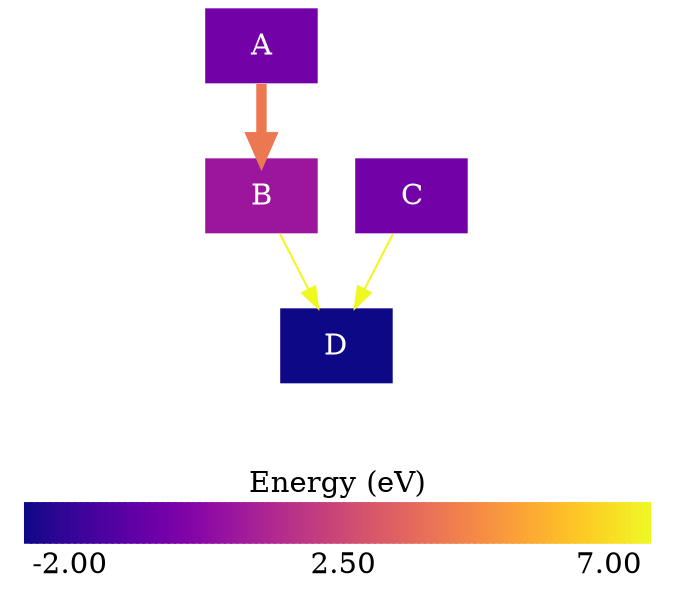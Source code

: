 strict digraph {

    graph [
        rankdir=TB,
        ranksep=0.5,
        nodesep=0.25
    ];
    
    node [
        shape=plaintext,
        style=filled
    ];
    
    edge [
        weight=2.
    ];


    "A" [
        label=<
        <TABLE BORDER="0" CELLBORDER="0" CELLSPACING="0" CELLPADDING="0">
          <TR>
            <TD><FONT COLOR="#ffffff">A</FONT></TD>
          </TR>
        </TABLE>
        >
        ,
        fillcolor="#7301a8"
    ];
    
    "B" [
        label=<
        <TABLE BORDER="0" CELLBORDER="0" CELLSPACING="0" CELLPADDING="0">
          <TR>
            <TD><FONT COLOR="#ffffff">B</FONT></TD>
          </TR>
        </TABLE>
        >
        ,
        fillcolor="#9b169d"
    ];
    
    "C" [
        label=<
        <TABLE BORDER="0" CELLBORDER="0" CELLSPACING="0" CELLPADDING="0">
          <TR>
            <TD><FONT COLOR="#ffffff">C</FONT></TD>
          </TR>
        </TABLE>
        >
        ,
        fillcolor="#7301a8"
    ];
    
    "D" [
        label=<
        <TABLE BORDER="0" CELLBORDER="0" CELLSPACING="0" CELLPADDING="0">
          <TR>
            <TD><FONT COLOR="#ffffff">D</FONT></TD>
          </TR>
        </TABLE>
        >
        ,
        fillcolor="#0d0886"
    ];
    
    "Colorbar" [
        fillcolor="#ffffff",
        label=<<TABLE BORDER="0" CELLBORDER="0" CELLSPACING="-1">
            <TR>
                <TD COLSPAN="100">Energy (eV)</TD>
            </TR>
            <TR>
                <TD BGCOLOR="#0d0886:#150789" WIDTH="1" HEIGHT="20"></TD>
                <TD BGCOLOR="#150789:#1b068c" WIDTH="1" HEIGHT="20"></TD>
                <TD BGCOLOR="#1b068c:#21068f" WIDTH="1" HEIGHT="20"></TD>
                <TD BGCOLOR="#21068f:#260591" WIDTH="1" HEIGHT="20"></TD>
                <TD BGCOLOR="#260591:#2b0593" WIDTH="1" HEIGHT="20"></TD>
                <TD BGCOLOR="#2b0593:#300595" WIDTH="1" HEIGHT="20"></TD>
                <TD BGCOLOR="#300595:#340497" WIDTH="1" HEIGHT="20"></TD>
                <TD BGCOLOR="#340497:#390499" WIDTH="1" HEIGHT="20"></TD>
                <TD BGCOLOR="#390499:#3d049b" WIDTH="1" HEIGHT="20"></TD>
                <TD BGCOLOR="#3d049b:#41039c" WIDTH="1" HEIGHT="20"></TD>
                <TD BGCOLOR="#41039c:#46039e" WIDTH="1" HEIGHT="20"></TD>
                <TD BGCOLOR="#46039e:#4a03a0" WIDTH="1" HEIGHT="20"></TD>
                <TD BGCOLOR="#4a03a0:#4e02a1" WIDTH="1" HEIGHT="20"></TD>
                <TD BGCOLOR="#4e02a1:#5202a2" WIDTH="1" HEIGHT="20"></TD>
                <TD BGCOLOR="#5202a2:#5601a3" WIDTH="1" HEIGHT="20"></TD>
                <TD BGCOLOR="#5601a3:#5a01a4" WIDTH="1" HEIGHT="20"></TD>
                <TD BGCOLOR="#5a01a4:#5e01a5" WIDTH="1" HEIGHT="20"></TD>
                <TD BGCOLOR="#5e01a5:#6200a6" WIDTH="1" HEIGHT="20"></TD>
                <TD BGCOLOR="#6200a6:#6600a7" WIDTH="1" HEIGHT="20"></TD>
                <TD BGCOLOR="#6600a7:#6a00a7" WIDTH="1" HEIGHT="20"></TD>
                <TD BGCOLOR="#6a00a7:#6e00a7" WIDTH="1" HEIGHT="20"></TD>
                <TD BGCOLOR="#6e00a7:#7201a8" WIDTH="1" HEIGHT="20"></TD>
                <TD BGCOLOR="#7201a8:#7601a8" WIDTH="1" HEIGHT="20"></TD>
                <TD BGCOLOR="#7601a8:#7902a7" WIDTH="1" HEIGHT="20"></TD>
                <TD BGCOLOR="#7902a7:#7d03a7" WIDTH="1" HEIGHT="20"></TD>
                <TD BGCOLOR="#7d03a7:#8104a6" WIDTH="1" HEIGHT="20"></TD>
                <TD BGCOLOR="#8104a6:#8506a6" WIDTH="1" HEIGHT="20"></TD>
                <TD BGCOLOR="#8506a6:#8808a5" WIDTH="1" HEIGHT="20"></TD>
                <TD BGCOLOR="#8808a5:#8c0aa4" WIDTH="1" HEIGHT="20"></TD>
                <TD BGCOLOR="#8c0aa4:#900da3" WIDTH="1" HEIGHT="20"></TD>
                <TD BGCOLOR="#900da3:#9310a1" WIDTH="1" HEIGHT="20"></TD>
                <TD BGCOLOR="#9310a1:#9712a0" WIDTH="1" HEIGHT="20"></TD>
                <TD BGCOLOR="#9712a0:#9a159e" WIDTH="1" HEIGHT="20"></TD>
                <TD BGCOLOR="#9a159e:#9d189c" WIDTH="1" HEIGHT="20"></TD>
                <TD BGCOLOR="#9d189c:#a11b9a" WIDTH="1" HEIGHT="20"></TD>
                <TD BGCOLOR="#a11b9a:#a41e98" WIDTH="1" HEIGHT="20"></TD>
                <TD BGCOLOR="#a41e98:#a72196" WIDTH="1" HEIGHT="20"></TD>
                <TD BGCOLOR="#a72196:#aa2494" WIDTH="1" HEIGHT="20"></TD>
                <TD BGCOLOR="#aa2494:#ad2691" WIDTH="1" HEIGHT="20"></TD>
                <TD BGCOLOR="#ad2691:#b0298f" WIDTH="1" HEIGHT="20"></TD>
                <TD BGCOLOR="#b0298f:#b32c8d" WIDTH="1" HEIGHT="20"></TD>
                <TD BGCOLOR="#b32c8d:#b62f8a" WIDTH="1" HEIGHT="20"></TD>
                <TD BGCOLOR="#b62f8a:#b83288" WIDTH="1" HEIGHT="20"></TD>
                <TD BGCOLOR="#b83288:#bb3586" WIDTH="1" HEIGHT="20"></TD>
                <TD BGCOLOR="#bb3586:#be3883" WIDTH="1" HEIGHT="20"></TD>
                <TD BGCOLOR="#be3883:#c03b81" WIDTH="1" HEIGHT="20"></TD>
                <TD BGCOLOR="#c03b81:#c33d7e" WIDTH="1" HEIGHT="20"></TD>
                <TD BGCOLOR="#c33d7e:#c6407c" WIDTH="1" HEIGHT="20"></TD>
                <TD BGCOLOR="#c6407c:#c8437a" WIDTH="1" HEIGHT="20"></TD>
                <TD BGCOLOR="#c8437a:#ca4677" WIDTH="1" HEIGHT="20"></TD>
                <TD BGCOLOR="#ca4677:#cd4975" WIDTH="1" HEIGHT="20"></TD>
                <TD BGCOLOR="#cd4975:#cf4c73" WIDTH="1" HEIGHT="20"></TD>
                <TD BGCOLOR="#cf4c73:#d14f71" WIDTH="1" HEIGHT="20"></TD>
                <TD BGCOLOR="#d14f71:#d4526e" WIDTH="1" HEIGHT="20"></TD>
                <TD BGCOLOR="#d4526e:#d6556c" WIDTH="1" HEIGHT="20"></TD>
                <TD BGCOLOR="#d6556c:#d8586a" WIDTH="1" HEIGHT="20"></TD>
                <TD BGCOLOR="#d8586a:#da5a68" WIDTH="1" HEIGHT="20"></TD>
                <TD BGCOLOR="#da5a68:#dc5d65" WIDTH="1" HEIGHT="20"></TD>
                <TD BGCOLOR="#dc5d65:#de6063" WIDTH="1" HEIGHT="20"></TD>
                <TD BGCOLOR="#de6063:#e06361" WIDTH="1" HEIGHT="20"></TD>
                <TD BGCOLOR="#e06361:#e2665f" WIDTH="1" HEIGHT="20"></TD>
                <TD BGCOLOR="#e2665f:#e4695d" WIDTH="1" HEIGHT="20"></TD>
                <TD BGCOLOR="#e4695d:#e66c5a" WIDTH="1" HEIGHT="20"></TD>
                <TD BGCOLOR="#e66c5a:#e76f58" WIDTH="1" HEIGHT="20"></TD>
                <TD BGCOLOR="#e76f58:#e97356" WIDTH="1" HEIGHT="20"></TD>
                <TD BGCOLOR="#e97356:#eb7654" WIDTH="1" HEIGHT="20"></TD>
                <TD BGCOLOR="#eb7654:#ed7952" WIDTH="1" HEIGHT="20"></TD>
                <TD BGCOLOR="#ed7952:#ee7c4f" WIDTH="1" HEIGHT="20"></TD>
                <TD BGCOLOR="#ee7c4f:#f07f4d" WIDTH="1" HEIGHT="20"></TD>
                <TD BGCOLOR="#f07f4d:#f1834b" WIDTH="1" HEIGHT="20"></TD>
                <TD BGCOLOR="#f1834b:#f28649" WIDTH="1" HEIGHT="20"></TD>
                <TD BGCOLOR="#f28649:#f48947" WIDTH="1" HEIGHT="20"></TD>
                <TD BGCOLOR="#f48947:#f58d44" WIDTH="1" HEIGHT="20"></TD>
                <TD BGCOLOR="#f58d44:#f69042" WIDTH="1" HEIGHT="20"></TD>
                <TD BGCOLOR="#f69042:#f79440" WIDTH="1" HEIGHT="20"></TD>
                <TD BGCOLOR="#f79440:#f8973e" WIDTH="1" HEIGHT="20"></TD>
                <TD BGCOLOR="#f8973e:#f99b3c" WIDTH="1" HEIGHT="20"></TD>
                <TD BGCOLOR="#f99b3c:#fa9e39" WIDTH="1" HEIGHT="20"></TD>
                <TD BGCOLOR="#fa9e39:#fba237" WIDTH="1" HEIGHT="20"></TD>
                <TD BGCOLOR="#fba237:#fba635" WIDTH="1" HEIGHT="20"></TD>
                <TD BGCOLOR="#fba635:#fca933" WIDTH="1" HEIGHT="20"></TD>
                <TD BGCOLOR="#fca933:#fcad31" WIDTH="1" HEIGHT="20"></TD>
                <TD BGCOLOR="#fcad31:#fdb12f" WIDTH="1" HEIGHT="20"></TD>
                <TD BGCOLOR="#fdb12f:#fdb52d" WIDTH="1" HEIGHT="20"></TD>
                <TD BGCOLOR="#fdb52d:#fdb92b" WIDTH="1" HEIGHT="20"></TD>
                <TD BGCOLOR="#fdb92b:#fdbd29" WIDTH="1" HEIGHT="20"></TD>
                <TD BGCOLOR="#fdbd29:#fdc128" WIDTH="1" HEIGHT="20"></TD>
                <TD BGCOLOR="#fdc128:#fcc527" WIDTH="1" HEIGHT="20"></TD>
                <TD BGCOLOR="#fcc527:#fcc925" WIDTH="1" HEIGHT="20"></TD>
                <TD BGCOLOR="#fcc925:#fbcd24" WIDTH="1" HEIGHT="20"></TD>
                <TD BGCOLOR="#fbcd24:#fbd124" WIDTH="1" HEIGHT="20"></TD>
                <TD BGCOLOR="#fbd124:#fad524" WIDTH="1" HEIGHT="20"></TD>
                <TD BGCOLOR="#fad524:#f9d924" WIDTH="1" HEIGHT="20"></TD>
                <TD BGCOLOR="#f9d924:#f8de24" WIDTH="1" HEIGHT="20"></TD>
                <TD BGCOLOR="#f8de24:#f7e225" WIDTH="1" HEIGHT="20"></TD>
                <TD BGCOLOR="#f7e225:#f5e625" WIDTH="1" HEIGHT="20"></TD>
                <TD BGCOLOR="#f5e625:#f4eb26" WIDTH="1" HEIGHT="20"></TD>
                <TD BGCOLOR="#f4eb26:#f2ef26" WIDTH="1" HEIGHT="20"></TD>
                <TD BGCOLOR="#f2ef26:#f0f425" WIDTH="1" HEIGHT="20"></TD>
                <TD BGCOLOR="#f0f425:#eff821" WIDTH="1" HEIGHT="20"></TD>
            </TR>
            <TR>
                <TD COLSPAN="100%">
                    <TABLE BORDER="0" CELLBORDER="0" CELLSPACING="0" WIDTH="100%">
                        <TR>
                            <TD ALIGN="LEFT" WIDTH="33%">-2.00</TD>
                            <TD ALIGN="CENTER" WIDTH="34%">2.50</TD>
                            <TD ALIGN="RIGHT" WIDTH="33%">7.00</TD>
                        </TR>
                    </TABLE>
                </TD>
            </TR>
        </TABLE>>
    ];


    "A" -> "B"[
        color="#ec7852",
        penwidth=5.0
    ];
    
    "B" -> "D"[
        color="#eff821",
        penwidth=1.0
    ];
    
    "C" -> "D"[
        color="#eff821",
        penwidth=1.0
    ];
    
    "D" -> "Colorbar"[
        style=invis
    ];
}